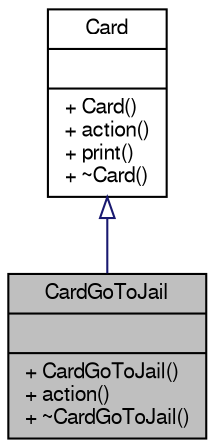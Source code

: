 digraph G
{
  edge [fontname="FreeSans",fontsize="10",labelfontname="FreeSans",labelfontsize="10"];
  node [fontname="FreeSans",fontsize="10",shape=record];
  Node1 [label="{CardGoToJail\n||+ CardGoToJail()\l+ action()\l+ ~CardGoToJail()\l}",height=0.2,width=0.4,color="black", fillcolor="grey75", style="filled" fontcolor="black"];
  Node2 -> Node1 [dir="back",color="midnightblue",fontsize="10",style="solid",arrowtail="onormal",fontname="FreeSans"];
  Node2 [label="{Card\n||+ Card()\l+ action()\l+ print()\l+ ~Card()\l}",height=0.2,width=0.4,color="black", fillcolor="white", style="filled",URL="$class_card.html"];
}
